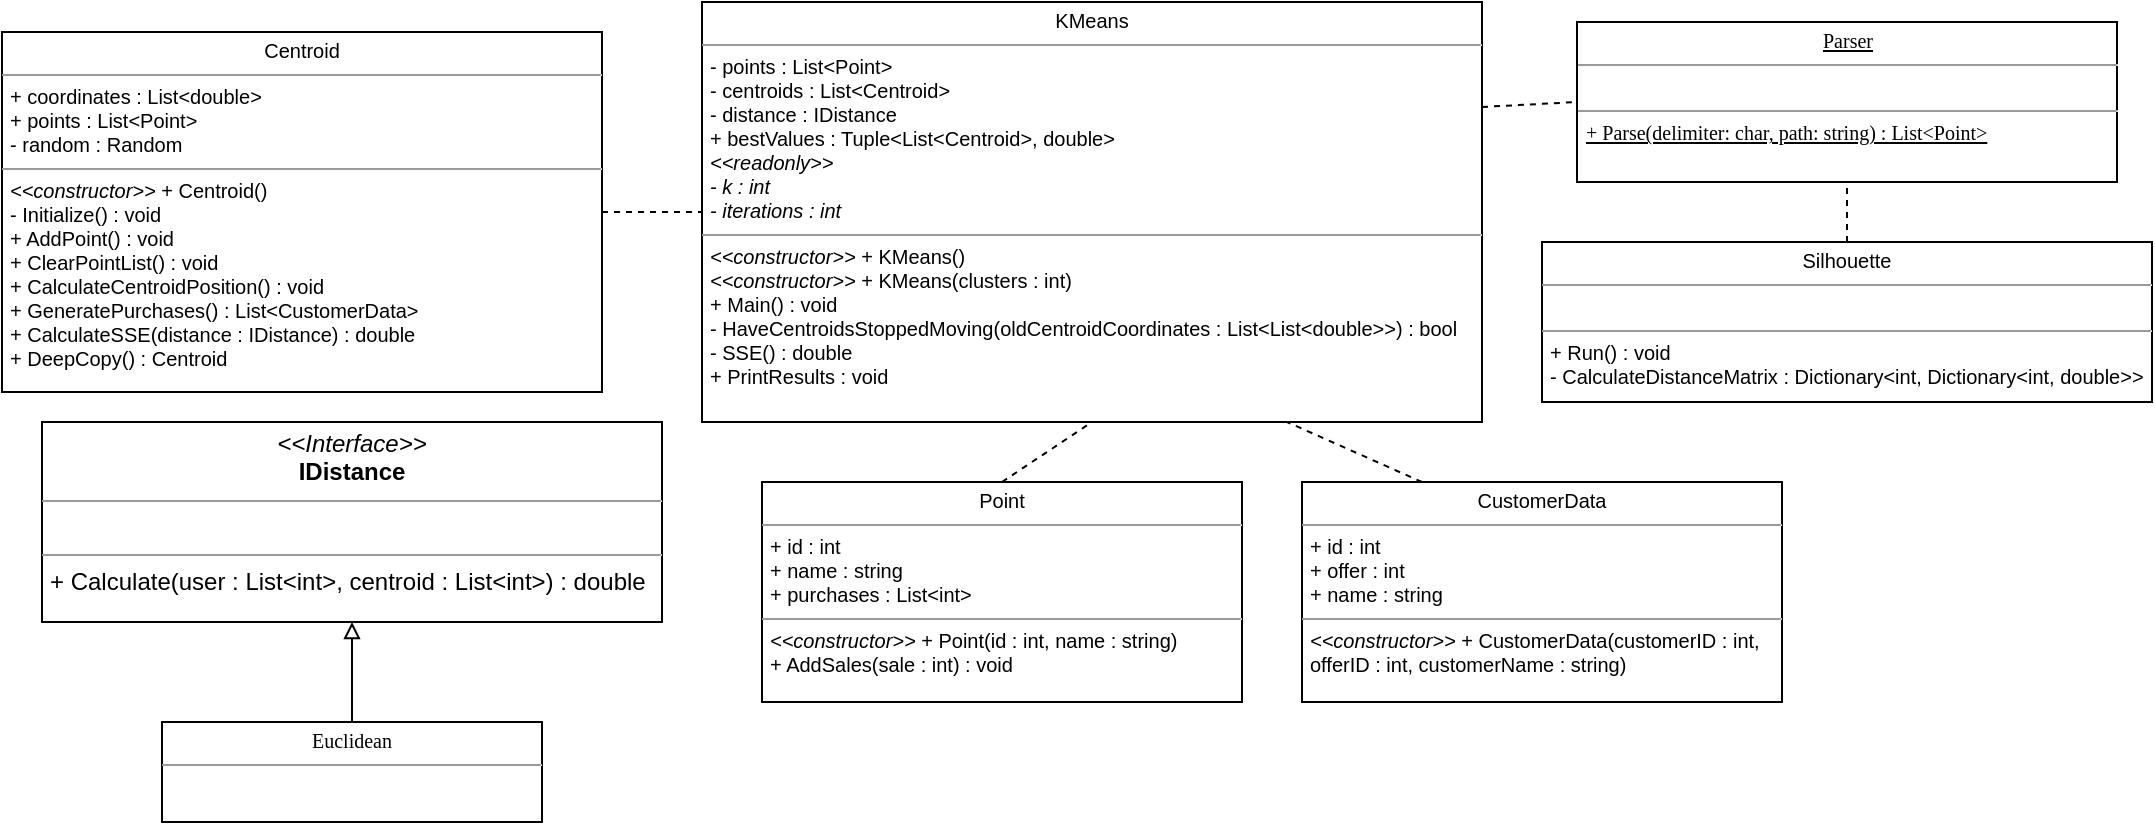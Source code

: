 <mxfile version="12.4.2" type="device" pages="1"><diagram name="Page-1" id="c4acf3e9-155e-7222-9cf6-157b1a14988f"><mxGraphModel dx="1888" dy="608" grid="1" gridSize="10" guides="1" tooltips="1" connect="1" arrows="1" fold="1" page="1" pageScale="1" pageWidth="850" pageHeight="1100" background="#ffffff" math="0" shadow="0"><root><mxCell id="0"/><mxCell id="1" parent="0"/><mxCell id="5d2195bd80daf111-19" value="&lt;p style=&quot;margin: 0px ; margin-top: 4px ; text-align: center&quot;&gt;&lt;i&gt;&amp;lt;&amp;lt;Interface&amp;gt;&amp;gt;&lt;/i&gt;&lt;br&gt;&lt;b&gt;IDistance&lt;/b&gt;&lt;/p&gt;&lt;hr size=&quot;1&quot;&gt;&lt;p style=&quot;margin: 0px ; margin-left: 4px&quot;&gt;&lt;br&gt;&lt;/p&gt;&lt;hr size=&quot;1&quot;&gt;&lt;p style=&quot;margin: 0px ; margin-left: 4px&quot;&gt;+ Calculate(user : List&amp;lt;int&amp;gt;, centroid : List&amp;lt;int&amp;gt;) : double&lt;/p&gt;" style="verticalAlign=top;align=left;overflow=fill;fontSize=12;fontFamily=Helvetica;html=1;rounded=0;shadow=0;comic=0;labelBackgroundColor=none;strokeColor=#000000;strokeWidth=1;fillColor=#ffffff;" parent="1" vertex="1"><mxGeometry x="-60" y="220" width="310" height="100" as="geometry"/></mxCell><mxCell id="dLHSBrFY4xX910f4kqlq-9" value="" style="endArrow=block;html=1;exitX=0.5;exitY=0;exitDx=0;exitDy=0;entryX=0.5;entryY=1;entryDx=0;entryDy=0;endFill=0;strokeWidth=1;" parent="1" target="5d2195bd80daf111-19" edge="1" source="dLHSBrFY4xX910f4kqlq-13"><mxGeometry width="50" height="50" relative="1" as="geometry"><mxPoint x="80" y="388" as="sourcePoint"/><mxPoint x="521.25" y="350" as="targetPoint"/></mxGeometry></mxCell><mxCell id="dLHSBrFY4xX910f4kqlq-10" value="&lt;p style=&quot;margin: 4px 0px 0px ; text-align: center ; font-size: 10px&quot;&gt;&lt;font&gt;KMeans&lt;/font&gt;&lt;/p&gt;&lt;hr size=&quot;1&quot; style=&quot;font-size: 10px&quot;&gt;&lt;p style=&quot;margin: 0px 0px 0px 4px ; font-size: 10px&quot;&gt;&lt;font style=&quot;font-size: 10px&quot;&gt;- points : List&amp;lt;Point&amp;gt;&lt;/font&gt;&lt;/p&gt;&lt;p style=&quot;margin: 0px 0px 0px 4px ; font-size: 10px&quot;&gt;&lt;font style=&quot;font-size: 10px&quot;&gt;- centroids : List&amp;lt;Centroid&amp;gt;&lt;/font&gt;&lt;/p&gt;&lt;p style=&quot;margin: 0px 0px 0px 4px ; font-size: 10px&quot;&gt;&lt;font style=&quot;font-size: 10px&quot;&gt;- distance : IDistance&lt;/font&gt;&lt;/p&gt;&lt;p style=&quot;margin: 0px 0px 0px 4px ; font-size: 10px&quot;&gt;&lt;font style=&quot;font-size: 10px&quot;&gt;+ bestValues : Tuple&amp;lt;List&amp;lt;Centroid&amp;gt;, double&amp;gt;&lt;/font&gt;&lt;/p&gt;&lt;p style=&quot;margin: 0px 0px 0px 4px ; font-size: 10px&quot;&gt;&lt;font style=&quot;font-size: 10px&quot;&gt;&lt;i&gt;&amp;lt;&amp;lt;readonly&amp;gt;&amp;gt;&lt;/i&gt;&lt;/font&gt;&lt;/p&gt;&lt;p style=&quot;margin: 0px 0px 0px 4px ; font-size: 10px&quot;&gt;&lt;font style=&quot;font-size: 10px&quot;&gt;&lt;i&gt;- k : int&lt;/i&gt;&lt;/font&gt;&lt;/p&gt;&lt;p style=&quot;margin: 0px 0px 0px 4px ; font-size: 10px&quot;&gt;&lt;font style=&quot;font-size: 10px&quot;&gt;&lt;i&gt;- iterations : int&lt;/i&gt;&lt;/font&gt;&lt;/p&gt;&lt;hr size=&quot;1&quot; style=&quot;font-size: 10px&quot;&gt;&lt;p style=&quot;margin: 0px 0px 0px 4px ; font-size: 10px&quot;&gt;&lt;font style=&quot;font-size: 10px&quot;&gt;&lt;i&gt;&amp;lt;&amp;lt;constructor&amp;gt;&amp;gt; &lt;/i&gt;+ KMeans()&lt;/font&gt;&lt;/p&gt;&lt;p style=&quot;margin: 0px 0px 0px 4px ; font-size: 10px&quot;&gt;&lt;font style=&quot;font-size: 10px&quot;&gt;&lt;i&gt;&amp;lt;&amp;lt;constructor&amp;gt;&amp;gt;&amp;nbsp;&lt;/i&gt;+ KMeans(clusters : int)&lt;br&gt;&lt;/font&gt;&lt;/p&gt;&lt;p style=&quot;margin: 0px 0px 0px 4px ; font-size: 10px&quot;&gt;&lt;font style=&quot;font-size: 10px&quot;&gt;+ Main() : void&lt;/font&gt;&lt;/p&gt;&lt;p style=&quot;margin: 0px 0px 0px 4px ; font-size: 10px&quot;&gt;&lt;font style=&quot;font-size: 10px&quot;&gt;- HaveCentroidsStoppedMoving(oldCentroidCoordinates : List&amp;lt;List&amp;lt;double&amp;gt;&amp;gt;) : bool&lt;/font&gt;&lt;/p&gt;&lt;p style=&quot;margin: 0px 0px 0px 4px ; font-size: 10px&quot;&gt;&lt;font style=&quot;font-size: 10px&quot;&gt;- SSE() : double&lt;/font&gt;&lt;/p&gt;&lt;p style=&quot;margin: 0px 0px 0px 4px ; font-size: 10px&quot;&gt;+ PrintResults : void&lt;/p&gt;&lt;p style=&quot;margin: 0px 0px 0px 4px ; font-size: 10px&quot;&gt;&lt;font style=&quot;font-size: 10px&quot;&gt;&lt;br&gt;&lt;/font&gt;&lt;/p&gt;" style="verticalAlign=top;align=left;overflow=fill;fontSize=12;fontFamily=Helvetica;html=1;rounded=0;shadow=0;comic=0;labelBackgroundColor=none;strokeColor=#000000;strokeWidth=1;fillColor=#ffffff;" parent="1" vertex="1"><mxGeometry x="270" y="10" width="390" height="210" as="geometry"/></mxCell><mxCell id="dLHSBrFY4xX910f4kqlq-13" value="&lt;p style=&quot;margin: 4px 0px 0px ; text-align: center ; font-size: 10px&quot;&gt;&lt;font face=&quot;Verdana&quot;&gt;Euclidean&lt;/font&gt;&lt;/p&gt;&lt;hr size=&quot;1&quot; style=&quot;font-size: 10px&quot;&gt;&lt;p style=&quot;margin: 0px 0px 0px 4px ; font-size: 10px&quot;&gt;&lt;br&gt;&lt;/p&gt;&lt;p style=&quot;margin: 0px 0px 0px 4px ; font-size: 10px&quot;&gt;&lt;br&gt;&lt;/p&gt;" style="verticalAlign=top;align=left;overflow=fill;fontSize=12;fontFamily=Helvetica;html=1;rounded=0;shadow=0;comic=0;labelBackgroundColor=none;strokeColor=#000000;strokeWidth=1;fillColor=#ffffff;" parent="1" vertex="1"><mxGeometry y="370" width="190" height="50" as="geometry"/></mxCell><mxCell id="dLHSBrFY4xX910f4kqlq-14" value="&lt;p style=&quot;margin: 4px 0px 0px ; text-align: center ; font-size: 10px&quot;&gt;&lt;u&gt;&lt;span&gt;Parser&lt;/span&gt;&lt;br&gt;&lt;/u&gt;&lt;/p&gt;&lt;hr size=&quot;1&quot; style=&quot;font-size: 10px&quot;&gt;&lt;p style=&quot;margin: 0px 0px 0px 4px ; font-size: 10px&quot;&gt;&lt;br&gt;&lt;/p&gt;&lt;hr size=&quot;1&quot; style=&quot;font-size: 10px&quot;&gt;&lt;p style=&quot;margin: 0px 0px 0px 4px ; font-size: 10px&quot;&gt;&lt;font style=&quot;font-size: 10px&quot;&gt;&lt;u&gt;+ Parse(delimiter: char, path: string) : List&amp;lt;Point&amp;gt;&lt;/u&gt;&lt;/font&gt;&lt;/p&gt;" style="verticalAlign=top;align=left;overflow=fill;fontSize=12;fontFamily=Verdana;html=1;rounded=0;shadow=0;comic=0;labelBackgroundColor=none;strokeColor=#000000;strokeWidth=1;fillColor=#ffffff;" parent="1" vertex="1"><mxGeometry x="707.5" y="20" width="270" height="80" as="geometry"/></mxCell><mxCell id="GJbtVS0xrpcsdL9u2WY6-1" value="&lt;p style=&quot;margin: 4px 0px 0px ; text-align: center ; font-size: 10px&quot;&gt;&lt;font&gt;Point&lt;/font&gt;&lt;/p&gt;&lt;hr size=&quot;1&quot; style=&quot;font-size: 10px&quot;&gt;&lt;p style=&quot;margin: 0px 0px 0px 4px ; font-size: 10px&quot;&gt;&lt;font&gt;+ id : int&lt;/font&gt;&lt;/p&gt;&lt;p style=&quot;margin: 0px 0px 0px 4px ; font-size: 10px&quot;&gt;&lt;font&gt;+ name : string&lt;/font&gt;&lt;/p&gt;&lt;p style=&quot;margin: 0px 0px 0px 4px ; font-size: 10px&quot;&gt;&lt;font&gt;+ purchases : List&amp;lt;int&amp;gt;&lt;br&gt;&lt;/font&gt;&lt;/p&gt;&lt;hr size=&quot;1&quot; style=&quot;font-size: 10px&quot;&gt;&lt;p style=&quot;margin: 0px 0px 0px 4px ; font-size: 10px&quot;&gt;&lt;i&gt;&amp;lt;&amp;lt;constructor&amp;gt;&amp;gt; &lt;/i&gt;+ Point(id : int, name : string)&lt;/p&gt;&lt;p style=&quot;margin: 0px 0px 0px 4px ; font-size: 10px&quot;&gt;+ AddSales(sale : int) : void&lt;/p&gt;" style="verticalAlign=top;align=left;overflow=fill;fontSize=12;fontFamily=Helvetica;html=1;rounded=0;shadow=0;comic=0;labelBackgroundColor=none;strokeColor=#000000;strokeWidth=1;fillColor=#ffffff;" parent="1" vertex="1"><mxGeometry x="300" y="250" width="240" height="110" as="geometry"/></mxCell><mxCell id="QyT37CZB7cKxYaj0Kwv4-2" value="&lt;p style=&quot;margin: 4px 0px 0px ; text-align: center ; font-size: 10px&quot;&gt;CustomerData&lt;/p&gt;&lt;hr size=&quot;1&quot; style=&quot;font-size: 10px&quot;&gt;&lt;p style=&quot;margin: 0px 0px 0px 4px ; font-size: 10px&quot;&gt;&lt;font&gt;+ id : int&lt;/font&gt;&lt;/p&gt;&lt;p style=&quot;margin: 0px 0px 0px 4px ; font-size: 10px&quot;&gt;&lt;font&gt;+ offer : int&lt;/font&gt;&lt;/p&gt;&lt;p style=&quot;margin: 0px 0px 0px 4px ; font-size: 10px&quot;&gt;&lt;font&gt;+ name : string&lt;/font&gt;&lt;/p&gt;&lt;hr size=&quot;1&quot; style=&quot;font-size: 10px&quot;&gt;&lt;p style=&quot;margin: 0px 0px 0px 4px ; font-size: 10px&quot;&gt;&lt;i&gt;&amp;lt;&amp;lt;constructor&amp;gt;&amp;gt; &lt;/i&gt;+ CustomerData(customerID : int,&lt;/p&gt;&lt;p style=&quot;margin: 0px 0px 0px 4px ; font-size: 10px&quot;&gt;offerID : int, customerName : string)&lt;/p&gt;" style="verticalAlign=top;align=left;overflow=fill;fontSize=12;fontFamily=Helvetica;html=1;rounded=0;shadow=0;comic=0;labelBackgroundColor=none;strokeColor=#000000;strokeWidth=1;fillColor=#ffffff;" vertex="1" parent="1"><mxGeometry x="570" y="250" width="240" height="110" as="geometry"/></mxCell><mxCell id="QyT37CZB7cKxYaj0Kwv4-3" value="&lt;p style=&quot;margin: 4px 0px 0px ; text-align: center ; font-size: 10px&quot;&gt;Centroid&lt;/p&gt;&lt;hr size=&quot;1&quot; style=&quot;font-size: 10px&quot;&gt;&lt;p style=&quot;margin: 0px 0px 0px 4px ; font-size: 10px&quot;&gt;&lt;font&gt;+ coordinates : List&amp;lt;double&amp;gt;&lt;/font&gt;&lt;/p&gt;&lt;p style=&quot;margin: 0px 0px 0px 4px ; font-size: 10px&quot;&gt;&lt;font&gt;+ points : List&amp;lt;Point&amp;gt;&lt;/font&gt;&lt;/p&gt;&lt;p style=&quot;margin: 0px 0px 0px 4px ; font-size: 10px&quot;&gt;&lt;font&gt;- random : Random&lt;br&gt;&lt;/font&gt;&lt;/p&gt;&lt;hr size=&quot;1&quot; style=&quot;font-size: 10px&quot;&gt;&lt;p style=&quot;margin: 0px 0px 0px 4px ; font-size: 10px&quot;&gt;&lt;i&gt;&amp;lt;&amp;lt;constructor&amp;gt;&amp;gt;&lt;/i&gt; + Centroid()&lt;/p&gt;&lt;p style=&quot;margin: 0px 0px 0px 4px ; font-size: 10px&quot;&gt;&lt;span&gt;- Initialize() : void&lt;/span&gt;&lt;/p&gt;&lt;p style=&quot;margin: 0px 0px 0px 4px ; font-size: 10px&quot;&gt;&lt;span&gt;+ AddPoint() : void&lt;/span&gt;&lt;br&gt;&lt;/p&gt;&lt;p style=&quot;margin: 0px 0px 0px 4px ; font-size: 10px&quot;&gt;&lt;span&gt;+ ClearPointList() : void&lt;/span&gt;&lt;/p&gt;&lt;p style=&quot;margin: 0px 0px 0px 4px ; font-size: 10px&quot;&gt;&lt;span&gt;+ CalculateCentroidPosition() : void&lt;/span&gt;&lt;/p&gt;&lt;p style=&quot;margin: 0px 0px 0px 4px ; font-size: 10px&quot;&gt;&lt;span&gt;+ GeneratePurchases() : List&amp;lt;CustomerData&amp;gt;&lt;/span&gt;&lt;/p&gt;&lt;p style=&quot;margin: 0px 0px 0px 4px ; font-size: 10px&quot;&gt;&lt;span&gt;+ CalculateSSE(distance : IDistance) : double&lt;/span&gt;&lt;/p&gt;&lt;p style=&quot;margin: 0px 0px 0px 4px ; font-size: 10px&quot;&gt;&lt;span&gt;+ DeepCopy() : Centroid&lt;/span&gt;&lt;/p&gt;" style="verticalAlign=top;align=left;overflow=fill;fontSize=12;fontFamily=Helvetica;html=1;rounded=0;shadow=0;comic=0;labelBackgroundColor=none;strokeColor=#000000;strokeWidth=1;fillColor=#ffffff;" vertex="1" parent="1"><mxGeometry x="-80" y="25" width="300" height="180" as="geometry"/></mxCell><mxCell id="QyT37CZB7cKxYaj0Kwv4-4" value="&lt;p style=&quot;margin: 4px 0px 0px ; text-align: center ; font-size: 10px&quot;&gt;Silhouette&lt;/p&gt;&lt;hr size=&quot;1&quot; style=&quot;font-size: 10px&quot;&gt;&lt;p style=&quot;margin: 0px 0px 0px 4px ; font-size: 10px&quot;&gt;&lt;font&gt;&lt;br&gt;&lt;/font&gt;&lt;/p&gt;&lt;hr size=&quot;1&quot; style=&quot;font-size: 10px&quot;&gt;&lt;p style=&quot;margin: 0px 0px 0px 4px ; font-size: 10px&quot;&gt;+ Run() : void&lt;/p&gt;&lt;p style=&quot;margin: 0px 0px 0px 4px ; font-size: 10px&quot;&gt;- CalculateDistanceMatrix : Dictionary&amp;lt;int, Dictionary&amp;lt;int, double&amp;gt;&amp;gt;&lt;/p&gt;" style="verticalAlign=top;align=left;overflow=fill;fontSize=12;fontFamily=Helvetica;html=1;rounded=0;shadow=0;comic=0;labelBackgroundColor=none;strokeColor=#000000;strokeWidth=1;fillColor=#ffffff;" vertex="1" parent="1"><mxGeometry x="690" y="130" width="305" height="80" as="geometry"/></mxCell><mxCell id="QyT37CZB7cKxYaj0Kwv4-5" value="" style="endArrow=none;dashed=1;html=1;exitX=0.5;exitY=0;exitDx=0;exitDy=0;entryX=0.5;entryY=1;entryDx=0;entryDy=0;" edge="1" parent="1" source="GJbtVS0xrpcsdL9u2WY6-1" target="dLHSBrFY4xX910f4kqlq-10"><mxGeometry width="50" height="50" relative="1" as="geometry"><mxPoint x="80" y="860" as="sourcePoint"/><mxPoint x="360" y="390" as="targetPoint"/></mxGeometry></mxCell><mxCell id="QyT37CZB7cKxYaj0Kwv4-6" value="" style="endArrow=none;dashed=1;html=1;exitX=0.25;exitY=0;exitDx=0;exitDy=0;entryX=0.75;entryY=1;entryDx=0;entryDy=0;" edge="1" parent="1" source="QyT37CZB7cKxYaj0Kwv4-2" target="dLHSBrFY4xX910f4kqlq-10"><mxGeometry width="50" height="50" relative="1" as="geometry"><mxPoint x="410" y="260" as="sourcePoint"/><mxPoint x="377.5" y="230" as="targetPoint"/></mxGeometry></mxCell><mxCell id="QyT37CZB7cKxYaj0Kwv4-7" value="" style="endArrow=none;dashed=1;html=1;entryX=0;entryY=0.5;entryDx=0;entryDy=0;exitX=1;exitY=0.25;exitDx=0;exitDy=0;" edge="1" parent="1" source="dLHSBrFY4xX910f4kqlq-10" target="dLHSBrFY4xX910f4kqlq-14"><mxGeometry width="50" height="50" relative="1" as="geometry"><mxPoint x="50" y="860" as="sourcePoint"/><mxPoint x="100" y="810" as="targetPoint"/></mxGeometry></mxCell><mxCell id="QyT37CZB7cKxYaj0Kwv4-8" value="" style="endArrow=none;dashed=1;html=1;entryX=0.5;entryY=1;entryDx=0;entryDy=0;exitX=0.5;exitY=0;exitDx=0;exitDy=0;" edge="1" parent="1" source="QyT37CZB7cKxYaj0Kwv4-4" target="dLHSBrFY4xX910f4kqlq-14"><mxGeometry width="50" height="50" relative="1" as="geometry"><mxPoint x="655" y="82.5" as="sourcePoint"/><mxPoint x="700" y="70" as="targetPoint"/></mxGeometry></mxCell><mxCell id="QyT37CZB7cKxYaj0Kwv4-10" value="" style="endArrow=none;dashed=1;html=1;entryX=0;entryY=0.5;entryDx=0;entryDy=0;exitX=1;exitY=0.5;exitDx=0;exitDy=0;" edge="1" parent="1" source="QyT37CZB7cKxYaj0Kwv4-3" target="dLHSBrFY4xX910f4kqlq-10"><mxGeometry width="50" height="50" relative="1" as="geometry"><mxPoint x="230" y="100" as="sourcePoint"/><mxPoint x="275" y="87.5" as="targetPoint"/></mxGeometry></mxCell></root></mxGraphModel></diagram></mxfile>